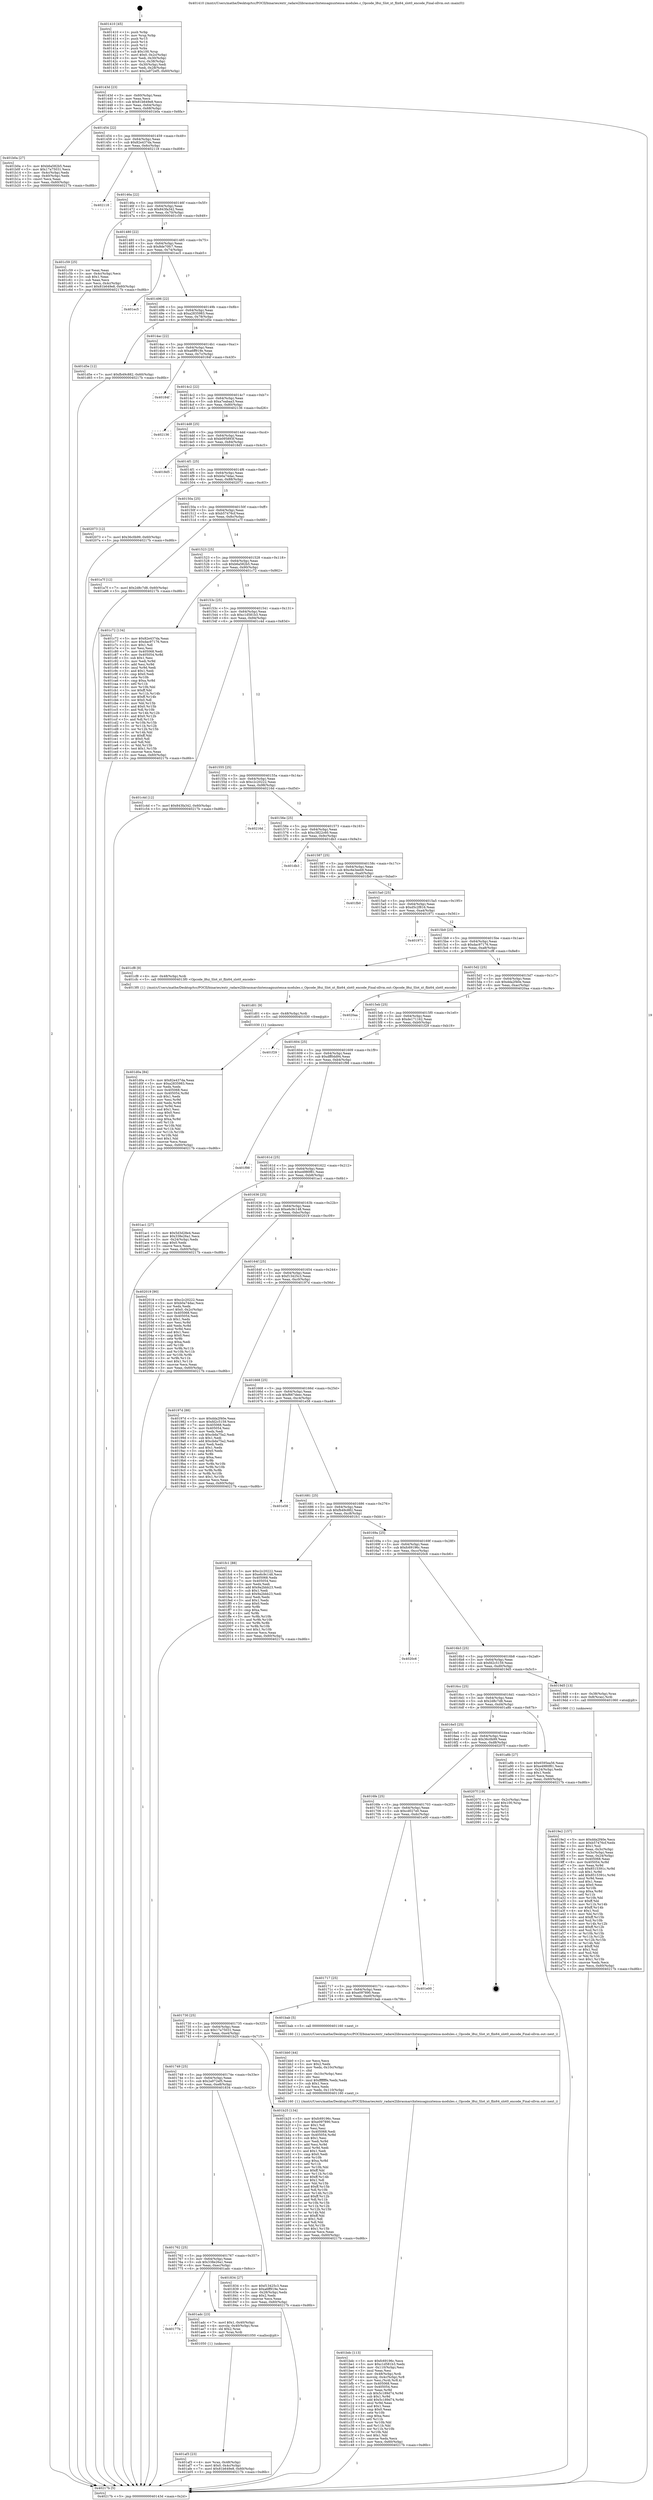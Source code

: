 digraph "0x401410" {
  label = "0x401410 (/mnt/c/Users/mathe/Desktop/tcc/POCII/binaries/extr_radare2librasmarchxtensagnuxtensa-modules.c_Opcode_l8ui_Slot_xt_flix64_slot0_encode_Final-ollvm.out::main(0))"
  labelloc = "t"
  node[shape=record]

  Entry [label="",width=0.3,height=0.3,shape=circle,fillcolor=black,style=filled]
  "0x40143d" [label="{
     0x40143d [23]\l
     | [instrs]\l
     &nbsp;&nbsp;0x40143d \<+3\>: mov -0x60(%rbp),%eax\l
     &nbsp;&nbsp;0x401440 \<+2\>: mov %eax,%ecx\l
     &nbsp;&nbsp;0x401442 \<+6\>: sub $0x81b649e8,%ecx\l
     &nbsp;&nbsp;0x401448 \<+3\>: mov %eax,-0x64(%rbp)\l
     &nbsp;&nbsp;0x40144b \<+3\>: mov %ecx,-0x68(%rbp)\l
     &nbsp;&nbsp;0x40144e \<+6\>: je 0000000000401b0a \<main+0x6fa\>\l
  }"]
  "0x401b0a" [label="{
     0x401b0a [27]\l
     | [instrs]\l
     &nbsp;&nbsp;0x401b0a \<+5\>: mov $0xb6a582b5,%eax\l
     &nbsp;&nbsp;0x401b0f \<+5\>: mov $0x17a75031,%ecx\l
     &nbsp;&nbsp;0x401b14 \<+3\>: mov -0x4c(%rbp),%edx\l
     &nbsp;&nbsp;0x401b17 \<+3\>: cmp -0x40(%rbp),%edx\l
     &nbsp;&nbsp;0x401b1a \<+3\>: cmovl %ecx,%eax\l
     &nbsp;&nbsp;0x401b1d \<+3\>: mov %eax,-0x60(%rbp)\l
     &nbsp;&nbsp;0x401b20 \<+5\>: jmp 000000000040217b \<main+0xd6b\>\l
  }"]
  "0x401454" [label="{
     0x401454 [22]\l
     | [instrs]\l
     &nbsp;&nbsp;0x401454 \<+5\>: jmp 0000000000401459 \<main+0x49\>\l
     &nbsp;&nbsp;0x401459 \<+3\>: mov -0x64(%rbp),%eax\l
     &nbsp;&nbsp;0x40145c \<+5\>: sub $0x82e437da,%eax\l
     &nbsp;&nbsp;0x401461 \<+3\>: mov %eax,-0x6c(%rbp)\l
     &nbsp;&nbsp;0x401464 \<+6\>: je 0000000000402118 \<main+0xd08\>\l
  }"]
  Exit [label="",width=0.3,height=0.3,shape=circle,fillcolor=black,style=filled,peripheries=2]
  "0x402118" [label="{
     0x402118\l
  }", style=dashed]
  "0x40146a" [label="{
     0x40146a [22]\l
     | [instrs]\l
     &nbsp;&nbsp;0x40146a \<+5\>: jmp 000000000040146f \<main+0x5f\>\l
     &nbsp;&nbsp;0x40146f \<+3\>: mov -0x64(%rbp),%eax\l
     &nbsp;&nbsp;0x401472 \<+5\>: sub $0x843fa342,%eax\l
     &nbsp;&nbsp;0x401477 \<+3\>: mov %eax,-0x70(%rbp)\l
     &nbsp;&nbsp;0x40147a \<+6\>: je 0000000000401c59 \<main+0x849\>\l
  }"]
  "0x401d0a" [label="{
     0x401d0a [84]\l
     | [instrs]\l
     &nbsp;&nbsp;0x401d0a \<+5\>: mov $0x82e437da,%eax\l
     &nbsp;&nbsp;0x401d0f \<+5\>: mov $0xa2835983,%ecx\l
     &nbsp;&nbsp;0x401d14 \<+2\>: xor %edx,%edx\l
     &nbsp;&nbsp;0x401d16 \<+7\>: mov 0x405068,%esi\l
     &nbsp;&nbsp;0x401d1d \<+8\>: mov 0x405054,%r8d\l
     &nbsp;&nbsp;0x401d25 \<+3\>: sub $0x1,%edx\l
     &nbsp;&nbsp;0x401d28 \<+3\>: mov %esi,%r9d\l
     &nbsp;&nbsp;0x401d2b \<+3\>: add %edx,%r9d\l
     &nbsp;&nbsp;0x401d2e \<+4\>: imul %r9d,%esi\l
     &nbsp;&nbsp;0x401d32 \<+3\>: and $0x1,%esi\l
     &nbsp;&nbsp;0x401d35 \<+3\>: cmp $0x0,%esi\l
     &nbsp;&nbsp;0x401d38 \<+4\>: sete %r10b\l
     &nbsp;&nbsp;0x401d3c \<+4\>: cmp $0xa,%r8d\l
     &nbsp;&nbsp;0x401d40 \<+4\>: setl %r11b\l
     &nbsp;&nbsp;0x401d44 \<+3\>: mov %r10b,%bl\l
     &nbsp;&nbsp;0x401d47 \<+3\>: and %r11b,%bl\l
     &nbsp;&nbsp;0x401d4a \<+3\>: xor %r11b,%r10b\l
     &nbsp;&nbsp;0x401d4d \<+3\>: or %r10b,%bl\l
     &nbsp;&nbsp;0x401d50 \<+3\>: test $0x1,%bl\l
     &nbsp;&nbsp;0x401d53 \<+3\>: cmovne %ecx,%eax\l
     &nbsp;&nbsp;0x401d56 \<+3\>: mov %eax,-0x60(%rbp)\l
     &nbsp;&nbsp;0x401d59 \<+5\>: jmp 000000000040217b \<main+0xd6b\>\l
  }"]
  "0x401c59" [label="{
     0x401c59 [25]\l
     | [instrs]\l
     &nbsp;&nbsp;0x401c59 \<+2\>: xor %eax,%eax\l
     &nbsp;&nbsp;0x401c5b \<+3\>: mov -0x4c(%rbp),%ecx\l
     &nbsp;&nbsp;0x401c5e \<+3\>: sub $0x1,%eax\l
     &nbsp;&nbsp;0x401c61 \<+2\>: sub %eax,%ecx\l
     &nbsp;&nbsp;0x401c63 \<+3\>: mov %ecx,-0x4c(%rbp)\l
     &nbsp;&nbsp;0x401c66 \<+7\>: movl $0x81b649e8,-0x60(%rbp)\l
     &nbsp;&nbsp;0x401c6d \<+5\>: jmp 000000000040217b \<main+0xd6b\>\l
  }"]
  "0x401480" [label="{
     0x401480 [22]\l
     | [instrs]\l
     &nbsp;&nbsp;0x401480 \<+5\>: jmp 0000000000401485 \<main+0x75\>\l
     &nbsp;&nbsp;0x401485 \<+3\>: mov -0x64(%rbp),%eax\l
     &nbsp;&nbsp;0x401488 \<+5\>: sub $0x8de70fc7,%eax\l
     &nbsp;&nbsp;0x40148d \<+3\>: mov %eax,-0x74(%rbp)\l
     &nbsp;&nbsp;0x401490 \<+6\>: je 0000000000401ec5 \<main+0xab5\>\l
  }"]
  "0x401d01" [label="{
     0x401d01 [9]\l
     | [instrs]\l
     &nbsp;&nbsp;0x401d01 \<+4\>: mov -0x48(%rbp),%rdi\l
     &nbsp;&nbsp;0x401d05 \<+5\>: call 0000000000401030 \<free@plt\>\l
     | [calls]\l
     &nbsp;&nbsp;0x401030 \{1\} (unknown)\l
  }"]
  "0x401ec5" [label="{
     0x401ec5\l
  }", style=dashed]
  "0x401496" [label="{
     0x401496 [22]\l
     | [instrs]\l
     &nbsp;&nbsp;0x401496 \<+5\>: jmp 000000000040149b \<main+0x8b\>\l
     &nbsp;&nbsp;0x40149b \<+3\>: mov -0x64(%rbp),%eax\l
     &nbsp;&nbsp;0x40149e \<+5\>: sub $0xa2835983,%eax\l
     &nbsp;&nbsp;0x4014a3 \<+3\>: mov %eax,-0x78(%rbp)\l
     &nbsp;&nbsp;0x4014a6 \<+6\>: je 0000000000401d5e \<main+0x94e\>\l
  }"]
  "0x401bdc" [label="{
     0x401bdc [113]\l
     | [instrs]\l
     &nbsp;&nbsp;0x401bdc \<+5\>: mov $0xfc69196c,%ecx\l
     &nbsp;&nbsp;0x401be1 \<+5\>: mov $0xc1d581b3,%edx\l
     &nbsp;&nbsp;0x401be6 \<+6\>: mov -0x110(%rbp),%esi\l
     &nbsp;&nbsp;0x401bec \<+3\>: imul %eax,%esi\l
     &nbsp;&nbsp;0x401bef \<+4\>: mov -0x48(%rbp),%rdi\l
     &nbsp;&nbsp;0x401bf3 \<+4\>: movslq -0x4c(%rbp),%r8\l
     &nbsp;&nbsp;0x401bf7 \<+4\>: mov %esi,(%rdi,%r8,4)\l
     &nbsp;&nbsp;0x401bfb \<+7\>: mov 0x405068,%eax\l
     &nbsp;&nbsp;0x401c02 \<+7\>: mov 0x405054,%esi\l
     &nbsp;&nbsp;0x401c09 \<+3\>: mov %eax,%r9d\l
     &nbsp;&nbsp;0x401c0c \<+7\>: sub $0x5c189d74,%r9d\l
     &nbsp;&nbsp;0x401c13 \<+4\>: sub $0x1,%r9d\l
     &nbsp;&nbsp;0x401c17 \<+7\>: add $0x5c189d74,%r9d\l
     &nbsp;&nbsp;0x401c1e \<+4\>: imul %r9d,%eax\l
     &nbsp;&nbsp;0x401c22 \<+3\>: and $0x1,%eax\l
     &nbsp;&nbsp;0x401c25 \<+3\>: cmp $0x0,%eax\l
     &nbsp;&nbsp;0x401c28 \<+4\>: sete %r10b\l
     &nbsp;&nbsp;0x401c2c \<+3\>: cmp $0xa,%esi\l
     &nbsp;&nbsp;0x401c2f \<+4\>: setl %r11b\l
     &nbsp;&nbsp;0x401c33 \<+3\>: mov %r10b,%bl\l
     &nbsp;&nbsp;0x401c36 \<+3\>: and %r11b,%bl\l
     &nbsp;&nbsp;0x401c39 \<+3\>: xor %r11b,%r10b\l
     &nbsp;&nbsp;0x401c3c \<+3\>: or %r10b,%bl\l
     &nbsp;&nbsp;0x401c3f \<+3\>: test $0x1,%bl\l
     &nbsp;&nbsp;0x401c42 \<+3\>: cmovne %edx,%ecx\l
     &nbsp;&nbsp;0x401c45 \<+3\>: mov %ecx,-0x60(%rbp)\l
     &nbsp;&nbsp;0x401c48 \<+5\>: jmp 000000000040217b \<main+0xd6b\>\l
  }"]
  "0x401d5e" [label="{
     0x401d5e [12]\l
     | [instrs]\l
     &nbsp;&nbsp;0x401d5e \<+7\>: movl $0xfb49c882,-0x60(%rbp)\l
     &nbsp;&nbsp;0x401d65 \<+5\>: jmp 000000000040217b \<main+0xd6b\>\l
  }"]
  "0x4014ac" [label="{
     0x4014ac [22]\l
     | [instrs]\l
     &nbsp;&nbsp;0x4014ac \<+5\>: jmp 00000000004014b1 \<main+0xa1\>\l
     &nbsp;&nbsp;0x4014b1 \<+3\>: mov -0x64(%rbp),%eax\l
     &nbsp;&nbsp;0x4014b4 \<+5\>: sub $0xa6ff919e,%eax\l
     &nbsp;&nbsp;0x4014b9 \<+3\>: mov %eax,-0x7c(%rbp)\l
     &nbsp;&nbsp;0x4014bc \<+6\>: je 000000000040184f \<main+0x43f\>\l
  }"]
  "0x401bb0" [label="{
     0x401bb0 [44]\l
     | [instrs]\l
     &nbsp;&nbsp;0x401bb0 \<+2\>: xor %ecx,%ecx\l
     &nbsp;&nbsp;0x401bb2 \<+5\>: mov $0x2,%edx\l
     &nbsp;&nbsp;0x401bb7 \<+6\>: mov %edx,-0x10c(%rbp)\l
     &nbsp;&nbsp;0x401bbd \<+1\>: cltd\l
     &nbsp;&nbsp;0x401bbe \<+6\>: mov -0x10c(%rbp),%esi\l
     &nbsp;&nbsp;0x401bc4 \<+2\>: idiv %esi\l
     &nbsp;&nbsp;0x401bc6 \<+6\>: imul $0xfffffffe,%edx,%edx\l
     &nbsp;&nbsp;0x401bcc \<+3\>: sub $0x1,%ecx\l
     &nbsp;&nbsp;0x401bcf \<+2\>: sub %ecx,%edx\l
     &nbsp;&nbsp;0x401bd1 \<+6\>: mov %edx,-0x110(%rbp)\l
     &nbsp;&nbsp;0x401bd7 \<+5\>: call 0000000000401160 \<next_i\>\l
     | [calls]\l
     &nbsp;&nbsp;0x401160 \{1\} (/mnt/c/Users/mathe/Desktop/tcc/POCII/binaries/extr_radare2librasmarchxtensagnuxtensa-modules.c_Opcode_l8ui_Slot_xt_flix64_slot0_encode_Final-ollvm.out::next_i)\l
  }"]
  "0x40184f" [label="{
     0x40184f\l
  }", style=dashed]
  "0x4014c2" [label="{
     0x4014c2 [22]\l
     | [instrs]\l
     &nbsp;&nbsp;0x4014c2 \<+5\>: jmp 00000000004014c7 \<main+0xb7\>\l
     &nbsp;&nbsp;0x4014c7 \<+3\>: mov -0x64(%rbp),%eax\l
     &nbsp;&nbsp;0x4014ca \<+5\>: sub $0xa7eabaa3,%eax\l
     &nbsp;&nbsp;0x4014cf \<+3\>: mov %eax,-0x80(%rbp)\l
     &nbsp;&nbsp;0x4014d2 \<+6\>: je 0000000000402136 \<main+0xd26\>\l
  }"]
  "0x401af3" [label="{
     0x401af3 [23]\l
     | [instrs]\l
     &nbsp;&nbsp;0x401af3 \<+4\>: mov %rax,-0x48(%rbp)\l
     &nbsp;&nbsp;0x401af7 \<+7\>: movl $0x0,-0x4c(%rbp)\l
     &nbsp;&nbsp;0x401afe \<+7\>: movl $0x81b649e8,-0x60(%rbp)\l
     &nbsp;&nbsp;0x401b05 \<+5\>: jmp 000000000040217b \<main+0xd6b\>\l
  }"]
  "0x402136" [label="{
     0x402136\l
  }", style=dashed]
  "0x4014d8" [label="{
     0x4014d8 [25]\l
     | [instrs]\l
     &nbsp;&nbsp;0x4014d8 \<+5\>: jmp 00000000004014dd \<main+0xcd\>\l
     &nbsp;&nbsp;0x4014dd \<+3\>: mov -0x64(%rbp),%eax\l
     &nbsp;&nbsp;0x4014e0 \<+5\>: sub $0xb095893f,%eax\l
     &nbsp;&nbsp;0x4014e5 \<+6\>: mov %eax,-0x84(%rbp)\l
     &nbsp;&nbsp;0x4014eb \<+6\>: je 00000000004018d5 \<main+0x4c5\>\l
  }"]
  "0x40177b" [label="{
     0x40177b\l
  }", style=dashed]
  "0x4018d5" [label="{
     0x4018d5\l
  }", style=dashed]
  "0x4014f1" [label="{
     0x4014f1 [25]\l
     | [instrs]\l
     &nbsp;&nbsp;0x4014f1 \<+5\>: jmp 00000000004014f6 \<main+0xe6\>\l
     &nbsp;&nbsp;0x4014f6 \<+3\>: mov -0x64(%rbp),%eax\l
     &nbsp;&nbsp;0x4014f9 \<+5\>: sub $0xb0a74dac,%eax\l
     &nbsp;&nbsp;0x4014fe \<+6\>: mov %eax,-0x88(%rbp)\l
     &nbsp;&nbsp;0x401504 \<+6\>: je 0000000000402073 \<main+0xc63\>\l
  }"]
  "0x401adc" [label="{
     0x401adc [23]\l
     | [instrs]\l
     &nbsp;&nbsp;0x401adc \<+7\>: movl $0x1,-0x40(%rbp)\l
     &nbsp;&nbsp;0x401ae3 \<+4\>: movslq -0x40(%rbp),%rax\l
     &nbsp;&nbsp;0x401ae7 \<+4\>: shl $0x2,%rax\l
     &nbsp;&nbsp;0x401aeb \<+3\>: mov %rax,%rdi\l
     &nbsp;&nbsp;0x401aee \<+5\>: call 0000000000401050 \<malloc@plt\>\l
     | [calls]\l
     &nbsp;&nbsp;0x401050 \{1\} (unknown)\l
  }"]
  "0x402073" [label="{
     0x402073 [12]\l
     | [instrs]\l
     &nbsp;&nbsp;0x402073 \<+7\>: movl $0x36c0b99,-0x60(%rbp)\l
     &nbsp;&nbsp;0x40207a \<+5\>: jmp 000000000040217b \<main+0xd6b\>\l
  }"]
  "0x40150a" [label="{
     0x40150a [25]\l
     | [instrs]\l
     &nbsp;&nbsp;0x40150a \<+5\>: jmp 000000000040150f \<main+0xff\>\l
     &nbsp;&nbsp;0x40150f \<+3\>: mov -0x64(%rbp),%eax\l
     &nbsp;&nbsp;0x401512 \<+5\>: sub $0xb57476cf,%eax\l
     &nbsp;&nbsp;0x401517 \<+6\>: mov %eax,-0x8c(%rbp)\l
     &nbsp;&nbsp;0x40151d \<+6\>: je 0000000000401a7f \<main+0x66f\>\l
  }"]
  "0x4019e2" [label="{
     0x4019e2 [157]\l
     | [instrs]\l
     &nbsp;&nbsp;0x4019e2 \<+5\>: mov $0xdda2f40e,%ecx\l
     &nbsp;&nbsp;0x4019e7 \<+5\>: mov $0xb57476cf,%edx\l
     &nbsp;&nbsp;0x4019ec \<+3\>: mov $0x1,%sil\l
     &nbsp;&nbsp;0x4019ef \<+3\>: mov %eax,-0x3c(%rbp)\l
     &nbsp;&nbsp;0x4019f2 \<+3\>: mov -0x3c(%rbp),%eax\l
     &nbsp;&nbsp;0x4019f5 \<+3\>: mov %eax,-0x24(%rbp)\l
     &nbsp;&nbsp;0x4019f8 \<+7\>: mov 0x405068,%eax\l
     &nbsp;&nbsp;0x4019ff \<+8\>: mov 0x405054,%r8d\l
     &nbsp;&nbsp;0x401a07 \<+3\>: mov %eax,%r9d\l
     &nbsp;&nbsp;0x401a0a \<+7\>: sub $0x8515391c,%r9d\l
     &nbsp;&nbsp;0x401a11 \<+4\>: sub $0x1,%r9d\l
     &nbsp;&nbsp;0x401a15 \<+7\>: add $0x8515391c,%r9d\l
     &nbsp;&nbsp;0x401a1c \<+4\>: imul %r9d,%eax\l
     &nbsp;&nbsp;0x401a20 \<+3\>: and $0x1,%eax\l
     &nbsp;&nbsp;0x401a23 \<+3\>: cmp $0x0,%eax\l
     &nbsp;&nbsp;0x401a26 \<+4\>: sete %r10b\l
     &nbsp;&nbsp;0x401a2a \<+4\>: cmp $0xa,%r8d\l
     &nbsp;&nbsp;0x401a2e \<+4\>: setl %r11b\l
     &nbsp;&nbsp;0x401a32 \<+3\>: mov %r10b,%bl\l
     &nbsp;&nbsp;0x401a35 \<+3\>: xor $0xff,%bl\l
     &nbsp;&nbsp;0x401a38 \<+3\>: mov %r11b,%r14b\l
     &nbsp;&nbsp;0x401a3b \<+4\>: xor $0xff,%r14b\l
     &nbsp;&nbsp;0x401a3f \<+4\>: xor $0x1,%sil\l
     &nbsp;&nbsp;0x401a43 \<+3\>: mov %bl,%r15b\l
     &nbsp;&nbsp;0x401a46 \<+4\>: and $0xff,%r15b\l
     &nbsp;&nbsp;0x401a4a \<+3\>: and %sil,%r10b\l
     &nbsp;&nbsp;0x401a4d \<+3\>: mov %r14b,%r12b\l
     &nbsp;&nbsp;0x401a50 \<+4\>: and $0xff,%r12b\l
     &nbsp;&nbsp;0x401a54 \<+3\>: and %sil,%r11b\l
     &nbsp;&nbsp;0x401a57 \<+3\>: or %r10b,%r15b\l
     &nbsp;&nbsp;0x401a5a \<+3\>: or %r11b,%r12b\l
     &nbsp;&nbsp;0x401a5d \<+3\>: xor %r12b,%r15b\l
     &nbsp;&nbsp;0x401a60 \<+3\>: or %r14b,%bl\l
     &nbsp;&nbsp;0x401a63 \<+3\>: xor $0xff,%bl\l
     &nbsp;&nbsp;0x401a66 \<+4\>: or $0x1,%sil\l
     &nbsp;&nbsp;0x401a6a \<+3\>: and %sil,%bl\l
     &nbsp;&nbsp;0x401a6d \<+3\>: or %bl,%r15b\l
     &nbsp;&nbsp;0x401a70 \<+4\>: test $0x1,%r15b\l
     &nbsp;&nbsp;0x401a74 \<+3\>: cmovne %edx,%ecx\l
     &nbsp;&nbsp;0x401a77 \<+3\>: mov %ecx,-0x60(%rbp)\l
     &nbsp;&nbsp;0x401a7a \<+5\>: jmp 000000000040217b \<main+0xd6b\>\l
  }"]
  "0x401a7f" [label="{
     0x401a7f [12]\l
     | [instrs]\l
     &nbsp;&nbsp;0x401a7f \<+7\>: movl $0x2d8c7d8,-0x60(%rbp)\l
     &nbsp;&nbsp;0x401a86 \<+5\>: jmp 000000000040217b \<main+0xd6b\>\l
  }"]
  "0x401523" [label="{
     0x401523 [25]\l
     | [instrs]\l
     &nbsp;&nbsp;0x401523 \<+5\>: jmp 0000000000401528 \<main+0x118\>\l
     &nbsp;&nbsp;0x401528 \<+3\>: mov -0x64(%rbp),%eax\l
     &nbsp;&nbsp;0x40152b \<+5\>: sub $0xb6a582b5,%eax\l
     &nbsp;&nbsp;0x401530 \<+6\>: mov %eax,-0x90(%rbp)\l
     &nbsp;&nbsp;0x401536 \<+6\>: je 0000000000401c72 \<main+0x862\>\l
  }"]
  "0x401410" [label="{
     0x401410 [45]\l
     | [instrs]\l
     &nbsp;&nbsp;0x401410 \<+1\>: push %rbp\l
     &nbsp;&nbsp;0x401411 \<+3\>: mov %rsp,%rbp\l
     &nbsp;&nbsp;0x401414 \<+2\>: push %r15\l
     &nbsp;&nbsp;0x401416 \<+2\>: push %r14\l
     &nbsp;&nbsp;0x401418 \<+2\>: push %r12\l
     &nbsp;&nbsp;0x40141a \<+1\>: push %rbx\l
     &nbsp;&nbsp;0x40141b \<+7\>: sub $0x100,%rsp\l
     &nbsp;&nbsp;0x401422 \<+7\>: movl $0x0,-0x2c(%rbp)\l
     &nbsp;&nbsp;0x401429 \<+3\>: mov %edi,-0x30(%rbp)\l
     &nbsp;&nbsp;0x40142c \<+4\>: mov %rsi,-0x38(%rbp)\l
     &nbsp;&nbsp;0x401430 \<+3\>: mov -0x30(%rbp),%edi\l
     &nbsp;&nbsp;0x401433 \<+3\>: mov %edi,-0x28(%rbp)\l
     &nbsp;&nbsp;0x401436 \<+7\>: movl $0x2a972ef5,-0x60(%rbp)\l
  }"]
  "0x401c72" [label="{
     0x401c72 [134]\l
     | [instrs]\l
     &nbsp;&nbsp;0x401c72 \<+5\>: mov $0x82e437da,%eax\l
     &nbsp;&nbsp;0x401c77 \<+5\>: mov $0xdac97176,%ecx\l
     &nbsp;&nbsp;0x401c7c \<+2\>: mov $0x1,%dl\l
     &nbsp;&nbsp;0x401c7e \<+2\>: xor %esi,%esi\l
     &nbsp;&nbsp;0x401c80 \<+7\>: mov 0x405068,%edi\l
     &nbsp;&nbsp;0x401c87 \<+8\>: mov 0x405054,%r8d\l
     &nbsp;&nbsp;0x401c8f \<+3\>: sub $0x1,%esi\l
     &nbsp;&nbsp;0x401c92 \<+3\>: mov %edi,%r9d\l
     &nbsp;&nbsp;0x401c95 \<+3\>: add %esi,%r9d\l
     &nbsp;&nbsp;0x401c98 \<+4\>: imul %r9d,%edi\l
     &nbsp;&nbsp;0x401c9c \<+3\>: and $0x1,%edi\l
     &nbsp;&nbsp;0x401c9f \<+3\>: cmp $0x0,%edi\l
     &nbsp;&nbsp;0x401ca2 \<+4\>: sete %r10b\l
     &nbsp;&nbsp;0x401ca6 \<+4\>: cmp $0xa,%r8d\l
     &nbsp;&nbsp;0x401caa \<+4\>: setl %r11b\l
     &nbsp;&nbsp;0x401cae \<+3\>: mov %r10b,%bl\l
     &nbsp;&nbsp;0x401cb1 \<+3\>: xor $0xff,%bl\l
     &nbsp;&nbsp;0x401cb4 \<+3\>: mov %r11b,%r14b\l
     &nbsp;&nbsp;0x401cb7 \<+4\>: xor $0xff,%r14b\l
     &nbsp;&nbsp;0x401cbb \<+3\>: xor $0x0,%dl\l
     &nbsp;&nbsp;0x401cbe \<+3\>: mov %bl,%r15b\l
     &nbsp;&nbsp;0x401cc1 \<+4\>: and $0x0,%r15b\l
     &nbsp;&nbsp;0x401cc5 \<+3\>: and %dl,%r10b\l
     &nbsp;&nbsp;0x401cc8 \<+3\>: mov %r14b,%r12b\l
     &nbsp;&nbsp;0x401ccb \<+4\>: and $0x0,%r12b\l
     &nbsp;&nbsp;0x401ccf \<+3\>: and %dl,%r11b\l
     &nbsp;&nbsp;0x401cd2 \<+3\>: or %r10b,%r15b\l
     &nbsp;&nbsp;0x401cd5 \<+3\>: or %r11b,%r12b\l
     &nbsp;&nbsp;0x401cd8 \<+3\>: xor %r12b,%r15b\l
     &nbsp;&nbsp;0x401cdb \<+3\>: or %r14b,%bl\l
     &nbsp;&nbsp;0x401cde \<+3\>: xor $0xff,%bl\l
     &nbsp;&nbsp;0x401ce1 \<+3\>: or $0x0,%dl\l
     &nbsp;&nbsp;0x401ce4 \<+2\>: and %dl,%bl\l
     &nbsp;&nbsp;0x401ce6 \<+3\>: or %bl,%r15b\l
     &nbsp;&nbsp;0x401ce9 \<+4\>: test $0x1,%r15b\l
     &nbsp;&nbsp;0x401ced \<+3\>: cmovne %ecx,%eax\l
     &nbsp;&nbsp;0x401cf0 \<+3\>: mov %eax,-0x60(%rbp)\l
     &nbsp;&nbsp;0x401cf3 \<+5\>: jmp 000000000040217b \<main+0xd6b\>\l
  }"]
  "0x40153c" [label="{
     0x40153c [25]\l
     | [instrs]\l
     &nbsp;&nbsp;0x40153c \<+5\>: jmp 0000000000401541 \<main+0x131\>\l
     &nbsp;&nbsp;0x401541 \<+3\>: mov -0x64(%rbp),%eax\l
     &nbsp;&nbsp;0x401544 \<+5\>: sub $0xc1d581b3,%eax\l
     &nbsp;&nbsp;0x401549 \<+6\>: mov %eax,-0x94(%rbp)\l
     &nbsp;&nbsp;0x40154f \<+6\>: je 0000000000401c4d \<main+0x83d\>\l
  }"]
  "0x40217b" [label="{
     0x40217b [5]\l
     | [instrs]\l
     &nbsp;&nbsp;0x40217b \<+5\>: jmp 000000000040143d \<main+0x2d\>\l
  }"]
  "0x401c4d" [label="{
     0x401c4d [12]\l
     | [instrs]\l
     &nbsp;&nbsp;0x401c4d \<+7\>: movl $0x843fa342,-0x60(%rbp)\l
     &nbsp;&nbsp;0x401c54 \<+5\>: jmp 000000000040217b \<main+0xd6b\>\l
  }"]
  "0x401555" [label="{
     0x401555 [25]\l
     | [instrs]\l
     &nbsp;&nbsp;0x401555 \<+5\>: jmp 000000000040155a \<main+0x14a\>\l
     &nbsp;&nbsp;0x40155a \<+3\>: mov -0x64(%rbp),%eax\l
     &nbsp;&nbsp;0x40155d \<+5\>: sub $0xc2c20222,%eax\l
     &nbsp;&nbsp;0x401562 \<+6\>: mov %eax,-0x98(%rbp)\l
     &nbsp;&nbsp;0x401568 \<+6\>: je 000000000040216d \<main+0xd5d\>\l
  }"]
  "0x401762" [label="{
     0x401762 [25]\l
     | [instrs]\l
     &nbsp;&nbsp;0x401762 \<+5\>: jmp 0000000000401767 \<main+0x357\>\l
     &nbsp;&nbsp;0x401767 \<+3\>: mov -0x64(%rbp),%eax\l
     &nbsp;&nbsp;0x40176a \<+5\>: sub $0x338e26a1,%eax\l
     &nbsp;&nbsp;0x40176f \<+6\>: mov %eax,-0xec(%rbp)\l
     &nbsp;&nbsp;0x401775 \<+6\>: je 0000000000401adc \<main+0x6cc\>\l
  }"]
  "0x40216d" [label="{
     0x40216d\l
  }", style=dashed]
  "0x40156e" [label="{
     0x40156e [25]\l
     | [instrs]\l
     &nbsp;&nbsp;0x40156e \<+5\>: jmp 0000000000401573 \<main+0x163\>\l
     &nbsp;&nbsp;0x401573 \<+3\>: mov -0x64(%rbp),%eax\l
     &nbsp;&nbsp;0x401576 \<+5\>: sub $0xc3822c60,%eax\l
     &nbsp;&nbsp;0x40157b \<+6\>: mov %eax,-0x9c(%rbp)\l
     &nbsp;&nbsp;0x401581 \<+6\>: je 0000000000401db3 \<main+0x9a3\>\l
  }"]
  "0x401834" [label="{
     0x401834 [27]\l
     | [instrs]\l
     &nbsp;&nbsp;0x401834 \<+5\>: mov $0xf13425c3,%eax\l
     &nbsp;&nbsp;0x401839 \<+5\>: mov $0xa6ff919e,%ecx\l
     &nbsp;&nbsp;0x40183e \<+3\>: mov -0x28(%rbp),%edx\l
     &nbsp;&nbsp;0x401841 \<+3\>: cmp $0x2,%edx\l
     &nbsp;&nbsp;0x401844 \<+3\>: cmovne %ecx,%eax\l
     &nbsp;&nbsp;0x401847 \<+3\>: mov %eax,-0x60(%rbp)\l
     &nbsp;&nbsp;0x40184a \<+5\>: jmp 000000000040217b \<main+0xd6b\>\l
  }"]
  "0x401db3" [label="{
     0x401db3\l
  }", style=dashed]
  "0x401587" [label="{
     0x401587 [25]\l
     | [instrs]\l
     &nbsp;&nbsp;0x401587 \<+5\>: jmp 000000000040158c \<main+0x17c\>\l
     &nbsp;&nbsp;0x40158c \<+3\>: mov -0x64(%rbp),%eax\l
     &nbsp;&nbsp;0x40158f \<+5\>: sub $0xc6e3eeb9,%eax\l
     &nbsp;&nbsp;0x401594 \<+6\>: mov %eax,-0xa0(%rbp)\l
     &nbsp;&nbsp;0x40159a \<+6\>: je 0000000000401fb0 \<main+0xba0\>\l
  }"]
  "0x401749" [label="{
     0x401749 [25]\l
     | [instrs]\l
     &nbsp;&nbsp;0x401749 \<+5\>: jmp 000000000040174e \<main+0x33e\>\l
     &nbsp;&nbsp;0x40174e \<+3\>: mov -0x64(%rbp),%eax\l
     &nbsp;&nbsp;0x401751 \<+5\>: sub $0x2a972ef5,%eax\l
     &nbsp;&nbsp;0x401756 \<+6\>: mov %eax,-0xe8(%rbp)\l
     &nbsp;&nbsp;0x40175c \<+6\>: je 0000000000401834 \<main+0x424\>\l
  }"]
  "0x401fb0" [label="{
     0x401fb0\l
  }", style=dashed]
  "0x4015a0" [label="{
     0x4015a0 [25]\l
     | [instrs]\l
     &nbsp;&nbsp;0x4015a0 \<+5\>: jmp 00000000004015a5 \<main+0x195\>\l
     &nbsp;&nbsp;0x4015a5 \<+3\>: mov -0x64(%rbp),%eax\l
     &nbsp;&nbsp;0x4015a8 \<+5\>: sub $0xd5c2f816,%eax\l
     &nbsp;&nbsp;0x4015ad \<+6\>: mov %eax,-0xa4(%rbp)\l
     &nbsp;&nbsp;0x4015b3 \<+6\>: je 0000000000401971 \<main+0x561\>\l
  }"]
  "0x401b25" [label="{
     0x401b25 [134]\l
     | [instrs]\l
     &nbsp;&nbsp;0x401b25 \<+5\>: mov $0xfc69196c,%eax\l
     &nbsp;&nbsp;0x401b2a \<+5\>: mov $0xe097890,%ecx\l
     &nbsp;&nbsp;0x401b2f \<+2\>: mov $0x1,%dl\l
     &nbsp;&nbsp;0x401b31 \<+2\>: xor %esi,%esi\l
     &nbsp;&nbsp;0x401b33 \<+7\>: mov 0x405068,%edi\l
     &nbsp;&nbsp;0x401b3a \<+8\>: mov 0x405054,%r8d\l
     &nbsp;&nbsp;0x401b42 \<+3\>: sub $0x1,%esi\l
     &nbsp;&nbsp;0x401b45 \<+3\>: mov %edi,%r9d\l
     &nbsp;&nbsp;0x401b48 \<+3\>: add %esi,%r9d\l
     &nbsp;&nbsp;0x401b4b \<+4\>: imul %r9d,%edi\l
     &nbsp;&nbsp;0x401b4f \<+3\>: and $0x1,%edi\l
     &nbsp;&nbsp;0x401b52 \<+3\>: cmp $0x0,%edi\l
     &nbsp;&nbsp;0x401b55 \<+4\>: sete %r10b\l
     &nbsp;&nbsp;0x401b59 \<+4\>: cmp $0xa,%r8d\l
     &nbsp;&nbsp;0x401b5d \<+4\>: setl %r11b\l
     &nbsp;&nbsp;0x401b61 \<+3\>: mov %r10b,%bl\l
     &nbsp;&nbsp;0x401b64 \<+3\>: xor $0xff,%bl\l
     &nbsp;&nbsp;0x401b67 \<+3\>: mov %r11b,%r14b\l
     &nbsp;&nbsp;0x401b6a \<+4\>: xor $0xff,%r14b\l
     &nbsp;&nbsp;0x401b6e \<+3\>: xor $0x1,%dl\l
     &nbsp;&nbsp;0x401b71 \<+3\>: mov %bl,%r15b\l
     &nbsp;&nbsp;0x401b74 \<+4\>: and $0xff,%r15b\l
     &nbsp;&nbsp;0x401b78 \<+3\>: and %dl,%r10b\l
     &nbsp;&nbsp;0x401b7b \<+3\>: mov %r14b,%r12b\l
     &nbsp;&nbsp;0x401b7e \<+4\>: and $0xff,%r12b\l
     &nbsp;&nbsp;0x401b82 \<+3\>: and %dl,%r11b\l
     &nbsp;&nbsp;0x401b85 \<+3\>: or %r10b,%r15b\l
     &nbsp;&nbsp;0x401b88 \<+3\>: or %r11b,%r12b\l
     &nbsp;&nbsp;0x401b8b \<+3\>: xor %r12b,%r15b\l
     &nbsp;&nbsp;0x401b8e \<+3\>: or %r14b,%bl\l
     &nbsp;&nbsp;0x401b91 \<+3\>: xor $0xff,%bl\l
     &nbsp;&nbsp;0x401b94 \<+3\>: or $0x1,%dl\l
     &nbsp;&nbsp;0x401b97 \<+2\>: and %dl,%bl\l
     &nbsp;&nbsp;0x401b99 \<+3\>: or %bl,%r15b\l
     &nbsp;&nbsp;0x401b9c \<+4\>: test $0x1,%r15b\l
     &nbsp;&nbsp;0x401ba0 \<+3\>: cmovne %ecx,%eax\l
     &nbsp;&nbsp;0x401ba3 \<+3\>: mov %eax,-0x60(%rbp)\l
     &nbsp;&nbsp;0x401ba6 \<+5\>: jmp 000000000040217b \<main+0xd6b\>\l
  }"]
  "0x401971" [label="{
     0x401971\l
  }", style=dashed]
  "0x4015b9" [label="{
     0x4015b9 [25]\l
     | [instrs]\l
     &nbsp;&nbsp;0x4015b9 \<+5\>: jmp 00000000004015be \<main+0x1ae\>\l
     &nbsp;&nbsp;0x4015be \<+3\>: mov -0x64(%rbp),%eax\l
     &nbsp;&nbsp;0x4015c1 \<+5\>: sub $0xdac97176,%eax\l
     &nbsp;&nbsp;0x4015c6 \<+6\>: mov %eax,-0xa8(%rbp)\l
     &nbsp;&nbsp;0x4015cc \<+6\>: je 0000000000401cf8 \<main+0x8e8\>\l
  }"]
  "0x401730" [label="{
     0x401730 [25]\l
     | [instrs]\l
     &nbsp;&nbsp;0x401730 \<+5\>: jmp 0000000000401735 \<main+0x325\>\l
     &nbsp;&nbsp;0x401735 \<+3\>: mov -0x64(%rbp),%eax\l
     &nbsp;&nbsp;0x401738 \<+5\>: sub $0x17a75031,%eax\l
     &nbsp;&nbsp;0x40173d \<+6\>: mov %eax,-0xe4(%rbp)\l
     &nbsp;&nbsp;0x401743 \<+6\>: je 0000000000401b25 \<main+0x715\>\l
  }"]
  "0x401cf8" [label="{
     0x401cf8 [9]\l
     | [instrs]\l
     &nbsp;&nbsp;0x401cf8 \<+4\>: mov -0x48(%rbp),%rdi\l
     &nbsp;&nbsp;0x401cfc \<+5\>: call 00000000004013f0 \<Opcode_l8ui_Slot_xt_flix64_slot0_encode\>\l
     | [calls]\l
     &nbsp;&nbsp;0x4013f0 \{1\} (/mnt/c/Users/mathe/Desktop/tcc/POCII/binaries/extr_radare2librasmarchxtensagnuxtensa-modules.c_Opcode_l8ui_Slot_xt_flix64_slot0_encode_Final-ollvm.out::Opcode_l8ui_Slot_xt_flix64_slot0_encode)\l
  }"]
  "0x4015d2" [label="{
     0x4015d2 [25]\l
     | [instrs]\l
     &nbsp;&nbsp;0x4015d2 \<+5\>: jmp 00000000004015d7 \<main+0x1c7\>\l
     &nbsp;&nbsp;0x4015d7 \<+3\>: mov -0x64(%rbp),%eax\l
     &nbsp;&nbsp;0x4015da \<+5\>: sub $0xdda2f40e,%eax\l
     &nbsp;&nbsp;0x4015df \<+6\>: mov %eax,-0xac(%rbp)\l
     &nbsp;&nbsp;0x4015e5 \<+6\>: je 00000000004020aa \<main+0xc9a\>\l
  }"]
  "0x401bab" [label="{
     0x401bab [5]\l
     | [instrs]\l
     &nbsp;&nbsp;0x401bab \<+5\>: call 0000000000401160 \<next_i\>\l
     | [calls]\l
     &nbsp;&nbsp;0x401160 \{1\} (/mnt/c/Users/mathe/Desktop/tcc/POCII/binaries/extr_radare2librasmarchxtensagnuxtensa-modules.c_Opcode_l8ui_Slot_xt_flix64_slot0_encode_Final-ollvm.out::next_i)\l
  }"]
  "0x4020aa" [label="{
     0x4020aa\l
  }", style=dashed]
  "0x4015eb" [label="{
     0x4015eb [25]\l
     | [instrs]\l
     &nbsp;&nbsp;0x4015eb \<+5\>: jmp 00000000004015f0 \<main+0x1e0\>\l
     &nbsp;&nbsp;0x4015f0 \<+3\>: mov -0x64(%rbp),%eax\l
     &nbsp;&nbsp;0x4015f3 \<+5\>: sub $0xde171162,%eax\l
     &nbsp;&nbsp;0x4015f8 \<+6\>: mov %eax,-0xb0(%rbp)\l
     &nbsp;&nbsp;0x4015fe \<+6\>: je 0000000000401f29 \<main+0xb19\>\l
  }"]
  "0x401717" [label="{
     0x401717 [25]\l
     | [instrs]\l
     &nbsp;&nbsp;0x401717 \<+5\>: jmp 000000000040171c \<main+0x30c\>\l
     &nbsp;&nbsp;0x40171c \<+3\>: mov -0x64(%rbp),%eax\l
     &nbsp;&nbsp;0x40171f \<+5\>: sub $0xe097890,%eax\l
     &nbsp;&nbsp;0x401724 \<+6\>: mov %eax,-0xe0(%rbp)\l
     &nbsp;&nbsp;0x40172a \<+6\>: je 0000000000401bab \<main+0x79b\>\l
  }"]
  "0x401f29" [label="{
     0x401f29\l
  }", style=dashed]
  "0x401604" [label="{
     0x401604 [25]\l
     | [instrs]\l
     &nbsp;&nbsp;0x401604 \<+5\>: jmp 0000000000401609 \<main+0x1f9\>\l
     &nbsp;&nbsp;0x401609 \<+3\>: mov -0x64(%rbp),%eax\l
     &nbsp;&nbsp;0x40160c \<+5\>: sub $0xdff0dd94,%eax\l
     &nbsp;&nbsp;0x401611 \<+6\>: mov %eax,-0xb4(%rbp)\l
     &nbsp;&nbsp;0x401617 \<+6\>: je 0000000000401f98 \<main+0xb88\>\l
  }"]
  "0x401e00" [label="{
     0x401e00\l
  }", style=dashed]
  "0x401f98" [label="{
     0x401f98\l
  }", style=dashed]
  "0x40161d" [label="{
     0x40161d [25]\l
     | [instrs]\l
     &nbsp;&nbsp;0x40161d \<+5\>: jmp 0000000000401622 \<main+0x212\>\l
     &nbsp;&nbsp;0x401622 \<+3\>: mov -0x64(%rbp),%eax\l
     &nbsp;&nbsp;0x401625 \<+5\>: sub $0xe4980f81,%eax\l
     &nbsp;&nbsp;0x40162a \<+6\>: mov %eax,-0xb8(%rbp)\l
     &nbsp;&nbsp;0x401630 \<+6\>: je 0000000000401ac1 \<main+0x6b1\>\l
  }"]
  "0x4016fe" [label="{
     0x4016fe [25]\l
     | [instrs]\l
     &nbsp;&nbsp;0x4016fe \<+5\>: jmp 0000000000401703 \<main+0x2f3\>\l
     &nbsp;&nbsp;0x401703 \<+3\>: mov -0x64(%rbp),%eax\l
     &nbsp;&nbsp;0x401706 \<+5\>: sub $0xcd027e0,%eax\l
     &nbsp;&nbsp;0x40170b \<+6\>: mov %eax,-0xdc(%rbp)\l
     &nbsp;&nbsp;0x401711 \<+6\>: je 0000000000401e00 \<main+0x9f0\>\l
  }"]
  "0x401ac1" [label="{
     0x401ac1 [27]\l
     | [instrs]\l
     &nbsp;&nbsp;0x401ac1 \<+5\>: mov $0x5d3d28e4,%eax\l
     &nbsp;&nbsp;0x401ac6 \<+5\>: mov $0x338e26a1,%ecx\l
     &nbsp;&nbsp;0x401acb \<+3\>: mov -0x24(%rbp),%edx\l
     &nbsp;&nbsp;0x401ace \<+3\>: cmp $0x0,%edx\l
     &nbsp;&nbsp;0x401ad1 \<+3\>: cmove %ecx,%eax\l
     &nbsp;&nbsp;0x401ad4 \<+3\>: mov %eax,-0x60(%rbp)\l
     &nbsp;&nbsp;0x401ad7 \<+5\>: jmp 000000000040217b \<main+0xd6b\>\l
  }"]
  "0x401636" [label="{
     0x401636 [25]\l
     | [instrs]\l
     &nbsp;&nbsp;0x401636 \<+5\>: jmp 000000000040163b \<main+0x22b\>\l
     &nbsp;&nbsp;0x40163b \<+3\>: mov -0x64(%rbp),%eax\l
     &nbsp;&nbsp;0x40163e \<+5\>: sub $0xe6c9c148,%eax\l
     &nbsp;&nbsp;0x401643 \<+6\>: mov %eax,-0xbc(%rbp)\l
     &nbsp;&nbsp;0x401649 \<+6\>: je 0000000000402019 \<main+0xc09\>\l
  }"]
  "0x40207f" [label="{
     0x40207f [19]\l
     | [instrs]\l
     &nbsp;&nbsp;0x40207f \<+3\>: mov -0x2c(%rbp),%eax\l
     &nbsp;&nbsp;0x402082 \<+7\>: add $0x100,%rsp\l
     &nbsp;&nbsp;0x402089 \<+1\>: pop %rbx\l
     &nbsp;&nbsp;0x40208a \<+2\>: pop %r12\l
     &nbsp;&nbsp;0x40208c \<+2\>: pop %r14\l
     &nbsp;&nbsp;0x40208e \<+2\>: pop %r15\l
     &nbsp;&nbsp;0x402090 \<+1\>: pop %rbp\l
     &nbsp;&nbsp;0x402091 \<+1\>: ret\l
  }"]
  "0x402019" [label="{
     0x402019 [90]\l
     | [instrs]\l
     &nbsp;&nbsp;0x402019 \<+5\>: mov $0xc2c20222,%eax\l
     &nbsp;&nbsp;0x40201e \<+5\>: mov $0xb0a74dac,%ecx\l
     &nbsp;&nbsp;0x402023 \<+2\>: xor %edx,%edx\l
     &nbsp;&nbsp;0x402025 \<+7\>: movl $0x0,-0x2c(%rbp)\l
     &nbsp;&nbsp;0x40202c \<+7\>: mov 0x405068,%esi\l
     &nbsp;&nbsp;0x402033 \<+7\>: mov 0x405054,%edi\l
     &nbsp;&nbsp;0x40203a \<+3\>: sub $0x1,%edx\l
     &nbsp;&nbsp;0x40203d \<+3\>: mov %esi,%r8d\l
     &nbsp;&nbsp;0x402040 \<+3\>: add %edx,%r8d\l
     &nbsp;&nbsp;0x402043 \<+4\>: imul %r8d,%esi\l
     &nbsp;&nbsp;0x402047 \<+3\>: and $0x1,%esi\l
     &nbsp;&nbsp;0x40204a \<+3\>: cmp $0x0,%esi\l
     &nbsp;&nbsp;0x40204d \<+4\>: sete %r9b\l
     &nbsp;&nbsp;0x402051 \<+3\>: cmp $0xa,%edi\l
     &nbsp;&nbsp;0x402054 \<+4\>: setl %r10b\l
     &nbsp;&nbsp;0x402058 \<+3\>: mov %r9b,%r11b\l
     &nbsp;&nbsp;0x40205b \<+3\>: and %r10b,%r11b\l
     &nbsp;&nbsp;0x40205e \<+3\>: xor %r10b,%r9b\l
     &nbsp;&nbsp;0x402061 \<+3\>: or %r9b,%r11b\l
     &nbsp;&nbsp;0x402064 \<+4\>: test $0x1,%r11b\l
     &nbsp;&nbsp;0x402068 \<+3\>: cmovne %ecx,%eax\l
     &nbsp;&nbsp;0x40206b \<+3\>: mov %eax,-0x60(%rbp)\l
     &nbsp;&nbsp;0x40206e \<+5\>: jmp 000000000040217b \<main+0xd6b\>\l
  }"]
  "0x40164f" [label="{
     0x40164f [25]\l
     | [instrs]\l
     &nbsp;&nbsp;0x40164f \<+5\>: jmp 0000000000401654 \<main+0x244\>\l
     &nbsp;&nbsp;0x401654 \<+3\>: mov -0x64(%rbp),%eax\l
     &nbsp;&nbsp;0x401657 \<+5\>: sub $0xf13425c3,%eax\l
     &nbsp;&nbsp;0x40165c \<+6\>: mov %eax,-0xc0(%rbp)\l
     &nbsp;&nbsp;0x401662 \<+6\>: je 000000000040197d \<main+0x56d\>\l
  }"]
  "0x4016e5" [label="{
     0x4016e5 [25]\l
     | [instrs]\l
     &nbsp;&nbsp;0x4016e5 \<+5\>: jmp 00000000004016ea \<main+0x2da\>\l
     &nbsp;&nbsp;0x4016ea \<+3\>: mov -0x64(%rbp),%eax\l
     &nbsp;&nbsp;0x4016ed \<+5\>: sub $0x36c0b99,%eax\l
     &nbsp;&nbsp;0x4016f2 \<+6\>: mov %eax,-0xd8(%rbp)\l
     &nbsp;&nbsp;0x4016f8 \<+6\>: je 000000000040207f \<main+0xc6f\>\l
  }"]
  "0x40197d" [label="{
     0x40197d [88]\l
     | [instrs]\l
     &nbsp;&nbsp;0x40197d \<+5\>: mov $0xdda2f40e,%eax\l
     &nbsp;&nbsp;0x401982 \<+5\>: mov $0xfd2c5159,%ecx\l
     &nbsp;&nbsp;0x401987 \<+7\>: mov 0x405068,%edx\l
     &nbsp;&nbsp;0x40198e \<+7\>: mov 0x405054,%esi\l
     &nbsp;&nbsp;0x401995 \<+2\>: mov %edx,%edi\l
     &nbsp;&nbsp;0x401997 \<+6\>: sub $0xcbda75a2,%edi\l
     &nbsp;&nbsp;0x40199d \<+3\>: sub $0x1,%edi\l
     &nbsp;&nbsp;0x4019a0 \<+6\>: add $0xcbda75a2,%edi\l
     &nbsp;&nbsp;0x4019a6 \<+3\>: imul %edi,%edx\l
     &nbsp;&nbsp;0x4019a9 \<+3\>: and $0x1,%edx\l
     &nbsp;&nbsp;0x4019ac \<+3\>: cmp $0x0,%edx\l
     &nbsp;&nbsp;0x4019af \<+4\>: sete %r8b\l
     &nbsp;&nbsp;0x4019b3 \<+3\>: cmp $0xa,%esi\l
     &nbsp;&nbsp;0x4019b6 \<+4\>: setl %r9b\l
     &nbsp;&nbsp;0x4019ba \<+3\>: mov %r8b,%r10b\l
     &nbsp;&nbsp;0x4019bd \<+3\>: and %r9b,%r10b\l
     &nbsp;&nbsp;0x4019c0 \<+3\>: xor %r9b,%r8b\l
     &nbsp;&nbsp;0x4019c3 \<+3\>: or %r8b,%r10b\l
     &nbsp;&nbsp;0x4019c6 \<+4\>: test $0x1,%r10b\l
     &nbsp;&nbsp;0x4019ca \<+3\>: cmovne %ecx,%eax\l
     &nbsp;&nbsp;0x4019cd \<+3\>: mov %eax,-0x60(%rbp)\l
     &nbsp;&nbsp;0x4019d0 \<+5\>: jmp 000000000040217b \<main+0xd6b\>\l
  }"]
  "0x401668" [label="{
     0x401668 [25]\l
     | [instrs]\l
     &nbsp;&nbsp;0x401668 \<+5\>: jmp 000000000040166d \<main+0x25d\>\l
     &nbsp;&nbsp;0x40166d \<+3\>: mov -0x64(%rbp),%eax\l
     &nbsp;&nbsp;0x401670 \<+5\>: sub $0xf667deec,%eax\l
     &nbsp;&nbsp;0x401675 \<+6\>: mov %eax,-0xc4(%rbp)\l
     &nbsp;&nbsp;0x40167b \<+6\>: je 0000000000401e58 \<main+0xa48\>\l
  }"]
  "0x401a8b" [label="{
     0x401a8b [27]\l
     | [instrs]\l
     &nbsp;&nbsp;0x401a8b \<+5\>: mov $0x6595ea56,%eax\l
     &nbsp;&nbsp;0x401a90 \<+5\>: mov $0xe4980f81,%ecx\l
     &nbsp;&nbsp;0x401a95 \<+3\>: mov -0x24(%rbp),%edx\l
     &nbsp;&nbsp;0x401a98 \<+3\>: cmp $0x1,%edx\l
     &nbsp;&nbsp;0x401a9b \<+3\>: cmovl %ecx,%eax\l
     &nbsp;&nbsp;0x401a9e \<+3\>: mov %eax,-0x60(%rbp)\l
     &nbsp;&nbsp;0x401aa1 \<+5\>: jmp 000000000040217b \<main+0xd6b\>\l
  }"]
  "0x401e58" [label="{
     0x401e58\l
  }", style=dashed]
  "0x401681" [label="{
     0x401681 [25]\l
     | [instrs]\l
     &nbsp;&nbsp;0x401681 \<+5\>: jmp 0000000000401686 \<main+0x276\>\l
     &nbsp;&nbsp;0x401686 \<+3\>: mov -0x64(%rbp),%eax\l
     &nbsp;&nbsp;0x401689 \<+5\>: sub $0xfb49c882,%eax\l
     &nbsp;&nbsp;0x40168e \<+6\>: mov %eax,-0xc8(%rbp)\l
     &nbsp;&nbsp;0x401694 \<+6\>: je 0000000000401fc1 \<main+0xbb1\>\l
  }"]
  "0x4016cc" [label="{
     0x4016cc [25]\l
     | [instrs]\l
     &nbsp;&nbsp;0x4016cc \<+5\>: jmp 00000000004016d1 \<main+0x2c1\>\l
     &nbsp;&nbsp;0x4016d1 \<+3\>: mov -0x64(%rbp),%eax\l
     &nbsp;&nbsp;0x4016d4 \<+5\>: sub $0x2d8c7d8,%eax\l
     &nbsp;&nbsp;0x4016d9 \<+6\>: mov %eax,-0xd4(%rbp)\l
     &nbsp;&nbsp;0x4016df \<+6\>: je 0000000000401a8b \<main+0x67b\>\l
  }"]
  "0x401fc1" [label="{
     0x401fc1 [88]\l
     | [instrs]\l
     &nbsp;&nbsp;0x401fc1 \<+5\>: mov $0xc2c20222,%eax\l
     &nbsp;&nbsp;0x401fc6 \<+5\>: mov $0xe6c9c148,%ecx\l
     &nbsp;&nbsp;0x401fcb \<+7\>: mov 0x405068,%edx\l
     &nbsp;&nbsp;0x401fd2 \<+7\>: mov 0x405054,%esi\l
     &nbsp;&nbsp;0x401fd9 \<+2\>: mov %edx,%edi\l
     &nbsp;&nbsp;0x401fdb \<+6\>: add $0x9a2bbb23,%edi\l
     &nbsp;&nbsp;0x401fe1 \<+3\>: sub $0x1,%edi\l
     &nbsp;&nbsp;0x401fe4 \<+6\>: sub $0x9a2bbb23,%edi\l
     &nbsp;&nbsp;0x401fea \<+3\>: imul %edi,%edx\l
     &nbsp;&nbsp;0x401fed \<+3\>: and $0x1,%edx\l
     &nbsp;&nbsp;0x401ff0 \<+3\>: cmp $0x0,%edx\l
     &nbsp;&nbsp;0x401ff3 \<+4\>: sete %r8b\l
     &nbsp;&nbsp;0x401ff7 \<+3\>: cmp $0xa,%esi\l
     &nbsp;&nbsp;0x401ffa \<+4\>: setl %r9b\l
     &nbsp;&nbsp;0x401ffe \<+3\>: mov %r8b,%r10b\l
     &nbsp;&nbsp;0x402001 \<+3\>: and %r9b,%r10b\l
     &nbsp;&nbsp;0x402004 \<+3\>: xor %r9b,%r8b\l
     &nbsp;&nbsp;0x402007 \<+3\>: or %r8b,%r10b\l
     &nbsp;&nbsp;0x40200a \<+4\>: test $0x1,%r10b\l
     &nbsp;&nbsp;0x40200e \<+3\>: cmovne %ecx,%eax\l
     &nbsp;&nbsp;0x402011 \<+3\>: mov %eax,-0x60(%rbp)\l
     &nbsp;&nbsp;0x402014 \<+5\>: jmp 000000000040217b \<main+0xd6b\>\l
  }"]
  "0x40169a" [label="{
     0x40169a [25]\l
     | [instrs]\l
     &nbsp;&nbsp;0x40169a \<+5\>: jmp 000000000040169f \<main+0x28f\>\l
     &nbsp;&nbsp;0x40169f \<+3\>: mov -0x64(%rbp),%eax\l
     &nbsp;&nbsp;0x4016a2 \<+5\>: sub $0xfc69196c,%eax\l
     &nbsp;&nbsp;0x4016a7 \<+6\>: mov %eax,-0xcc(%rbp)\l
     &nbsp;&nbsp;0x4016ad \<+6\>: je 00000000004020c6 \<main+0xcb6\>\l
  }"]
  "0x4019d5" [label="{
     0x4019d5 [13]\l
     | [instrs]\l
     &nbsp;&nbsp;0x4019d5 \<+4\>: mov -0x38(%rbp),%rax\l
     &nbsp;&nbsp;0x4019d9 \<+4\>: mov 0x8(%rax),%rdi\l
     &nbsp;&nbsp;0x4019dd \<+5\>: call 0000000000401060 \<atoi@plt\>\l
     | [calls]\l
     &nbsp;&nbsp;0x401060 \{1\} (unknown)\l
  }"]
  "0x4020c6" [label="{
     0x4020c6\l
  }", style=dashed]
  "0x4016b3" [label="{
     0x4016b3 [25]\l
     | [instrs]\l
     &nbsp;&nbsp;0x4016b3 \<+5\>: jmp 00000000004016b8 \<main+0x2a8\>\l
     &nbsp;&nbsp;0x4016b8 \<+3\>: mov -0x64(%rbp),%eax\l
     &nbsp;&nbsp;0x4016bb \<+5\>: sub $0xfd2c5159,%eax\l
     &nbsp;&nbsp;0x4016c0 \<+6\>: mov %eax,-0xd0(%rbp)\l
     &nbsp;&nbsp;0x4016c6 \<+6\>: je 00000000004019d5 \<main+0x5c5\>\l
  }"]
  Entry -> "0x401410" [label=" 1"]
  "0x40143d" -> "0x401b0a" [label=" 2"]
  "0x40143d" -> "0x401454" [label=" 18"]
  "0x40207f" -> Exit [label=" 1"]
  "0x401454" -> "0x402118" [label=" 0"]
  "0x401454" -> "0x40146a" [label=" 18"]
  "0x402073" -> "0x40217b" [label=" 1"]
  "0x40146a" -> "0x401c59" [label=" 1"]
  "0x40146a" -> "0x401480" [label=" 17"]
  "0x402019" -> "0x40217b" [label=" 1"]
  "0x401480" -> "0x401ec5" [label=" 0"]
  "0x401480" -> "0x401496" [label=" 17"]
  "0x401fc1" -> "0x40217b" [label=" 1"]
  "0x401496" -> "0x401d5e" [label=" 1"]
  "0x401496" -> "0x4014ac" [label=" 16"]
  "0x401d5e" -> "0x40217b" [label=" 1"]
  "0x4014ac" -> "0x40184f" [label=" 0"]
  "0x4014ac" -> "0x4014c2" [label=" 16"]
  "0x401d0a" -> "0x40217b" [label=" 1"]
  "0x4014c2" -> "0x402136" [label=" 0"]
  "0x4014c2" -> "0x4014d8" [label=" 16"]
  "0x401d01" -> "0x401d0a" [label=" 1"]
  "0x4014d8" -> "0x4018d5" [label=" 0"]
  "0x4014d8" -> "0x4014f1" [label=" 16"]
  "0x401cf8" -> "0x401d01" [label=" 1"]
  "0x4014f1" -> "0x402073" [label=" 1"]
  "0x4014f1" -> "0x40150a" [label=" 15"]
  "0x401c72" -> "0x40217b" [label=" 1"]
  "0x40150a" -> "0x401a7f" [label=" 1"]
  "0x40150a" -> "0x401523" [label=" 14"]
  "0x401c4d" -> "0x40217b" [label=" 1"]
  "0x401523" -> "0x401c72" [label=" 1"]
  "0x401523" -> "0x40153c" [label=" 13"]
  "0x401bdc" -> "0x40217b" [label=" 1"]
  "0x40153c" -> "0x401c4d" [label=" 1"]
  "0x40153c" -> "0x401555" [label=" 12"]
  "0x401bb0" -> "0x401bdc" [label=" 1"]
  "0x401555" -> "0x40216d" [label=" 0"]
  "0x401555" -> "0x40156e" [label=" 12"]
  "0x401bab" -> "0x401bb0" [label=" 1"]
  "0x40156e" -> "0x401db3" [label=" 0"]
  "0x40156e" -> "0x401587" [label=" 12"]
  "0x401b25" -> "0x40217b" [label=" 1"]
  "0x401587" -> "0x401fb0" [label=" 0"]
  "0x401587" -> "0x4015a0" [label=" 12"]
  "0x401af3" -> "0x40217b" [label=" 1"]
  "0x4015a0" -> "0x401971" [label=" 0"]
  "0x4015a0" -> "0x4015b9" [label=" 12"]
  "0x401adc" -> "0x401af3" [label=" 1"]
  "0x4015b9" -> "0x401cf8" [label=" 1"]
  "0x4015b9" -> "0x4015d2" [label=" 11"]
  "0x401762" -> "0x401adc" [label=" 1"]
  "0x4015d2" -> "0x4020aa" [label=" 0"]
  "0x4015d2" -> "0x4015eb" [label=" 11"]
  "0x401c59" -> "0x40217b" [label=" 1"]
  "0x4015eb" -> "0x401f29" [label=" 0"]
  "0x4015eb" -> "0x401604" [label=" 11"]
  "0x401a8b" -> "0x40217b" [label=" 1"]
  "0x401604" -> "0x401f98" [label=" 0"]
  "0x401604" -> "0x40161d" [label=" 11"]
  "0x401a7f" -> "0x40217b" [label=" 1"]
  "0x40161d" -> "0x401ac1" [label=" 1"]
  "0x40161d" -> "0x401636" [label=" 10"]
  "0x4019d5" -> "0x4019e2" [label=" 1"]
  "0x401636" -> "0x402019" [label=" 1"]
  "0x401636" -> "0x40164f" [label=" 9"]
  "0x40197d" -> "0x40217b" [label=" 1"]
  "0x40164f" -> "0x40197d" [label=" 1"]
  "0x40164f" -> "0x401668" [label=" 8"]
  "0x401410" -> "0x40143d" [label=" 1"]
  "0x401668" -> "0x401e58" [label=" 0"]
  "0x401668" -> "0x401681" [label=" 8"]
  "0x401834" -> "0x40217b" [label=" 1"]
  "0x401681" -> "0x401fc1" [label=" 1"]
  "0x401681" -> "0x40169a" [label=" 7"]
  "0x401749" -> "0x401834" [label=" 1"]
  "0x40169a" -> "0x4020c6" [label=" 0"]
  "0x40169a" -> "0x4016b3" [label=" 7"]
  "0x401b0a" -> "0x40217b" [label=" 2"]
  "0x4016b3" -> "0x4019d5" [label=" 1"]
  "0x4016b3" -> "0x4016cc" [label=" 6"]
  "0x401749" -> "0x401762" [label=" 1"]
  "0x4016cc" -> "0x401a8b" [label=" 1"]
  "0x4016cc" -> "0x4016e5" [label=" 5"]
  "0x40217b" -> "0x40143d" [label=" 19"]
  "0x4016e5" -> "0x40207f" [label=" 1"]
  "0x4016e5" -> "0x4016fe" [label=" 4"]
  "0x4019e2" -> "0x40217b" [label=" 1"]
  "0x4016fe" -> "0x401e00" [label=" 0"]
  "0x4016fe" -> "0x401717" [label=" 4"]
  "0x401ac1" -> "0x40217b" [label=" 1"]
  "0x401717" -> "0x401bab" [label=" 1"]
  "0x401717" -> "0x401730" [label=" 3"]
  "0x401762" -> "0x40177b" [label=" 0"]
  "0x401730" -> "0x401b25" [label=" 1"]
  "0x401730" -> "0x401749" [label=" 2"]
}
